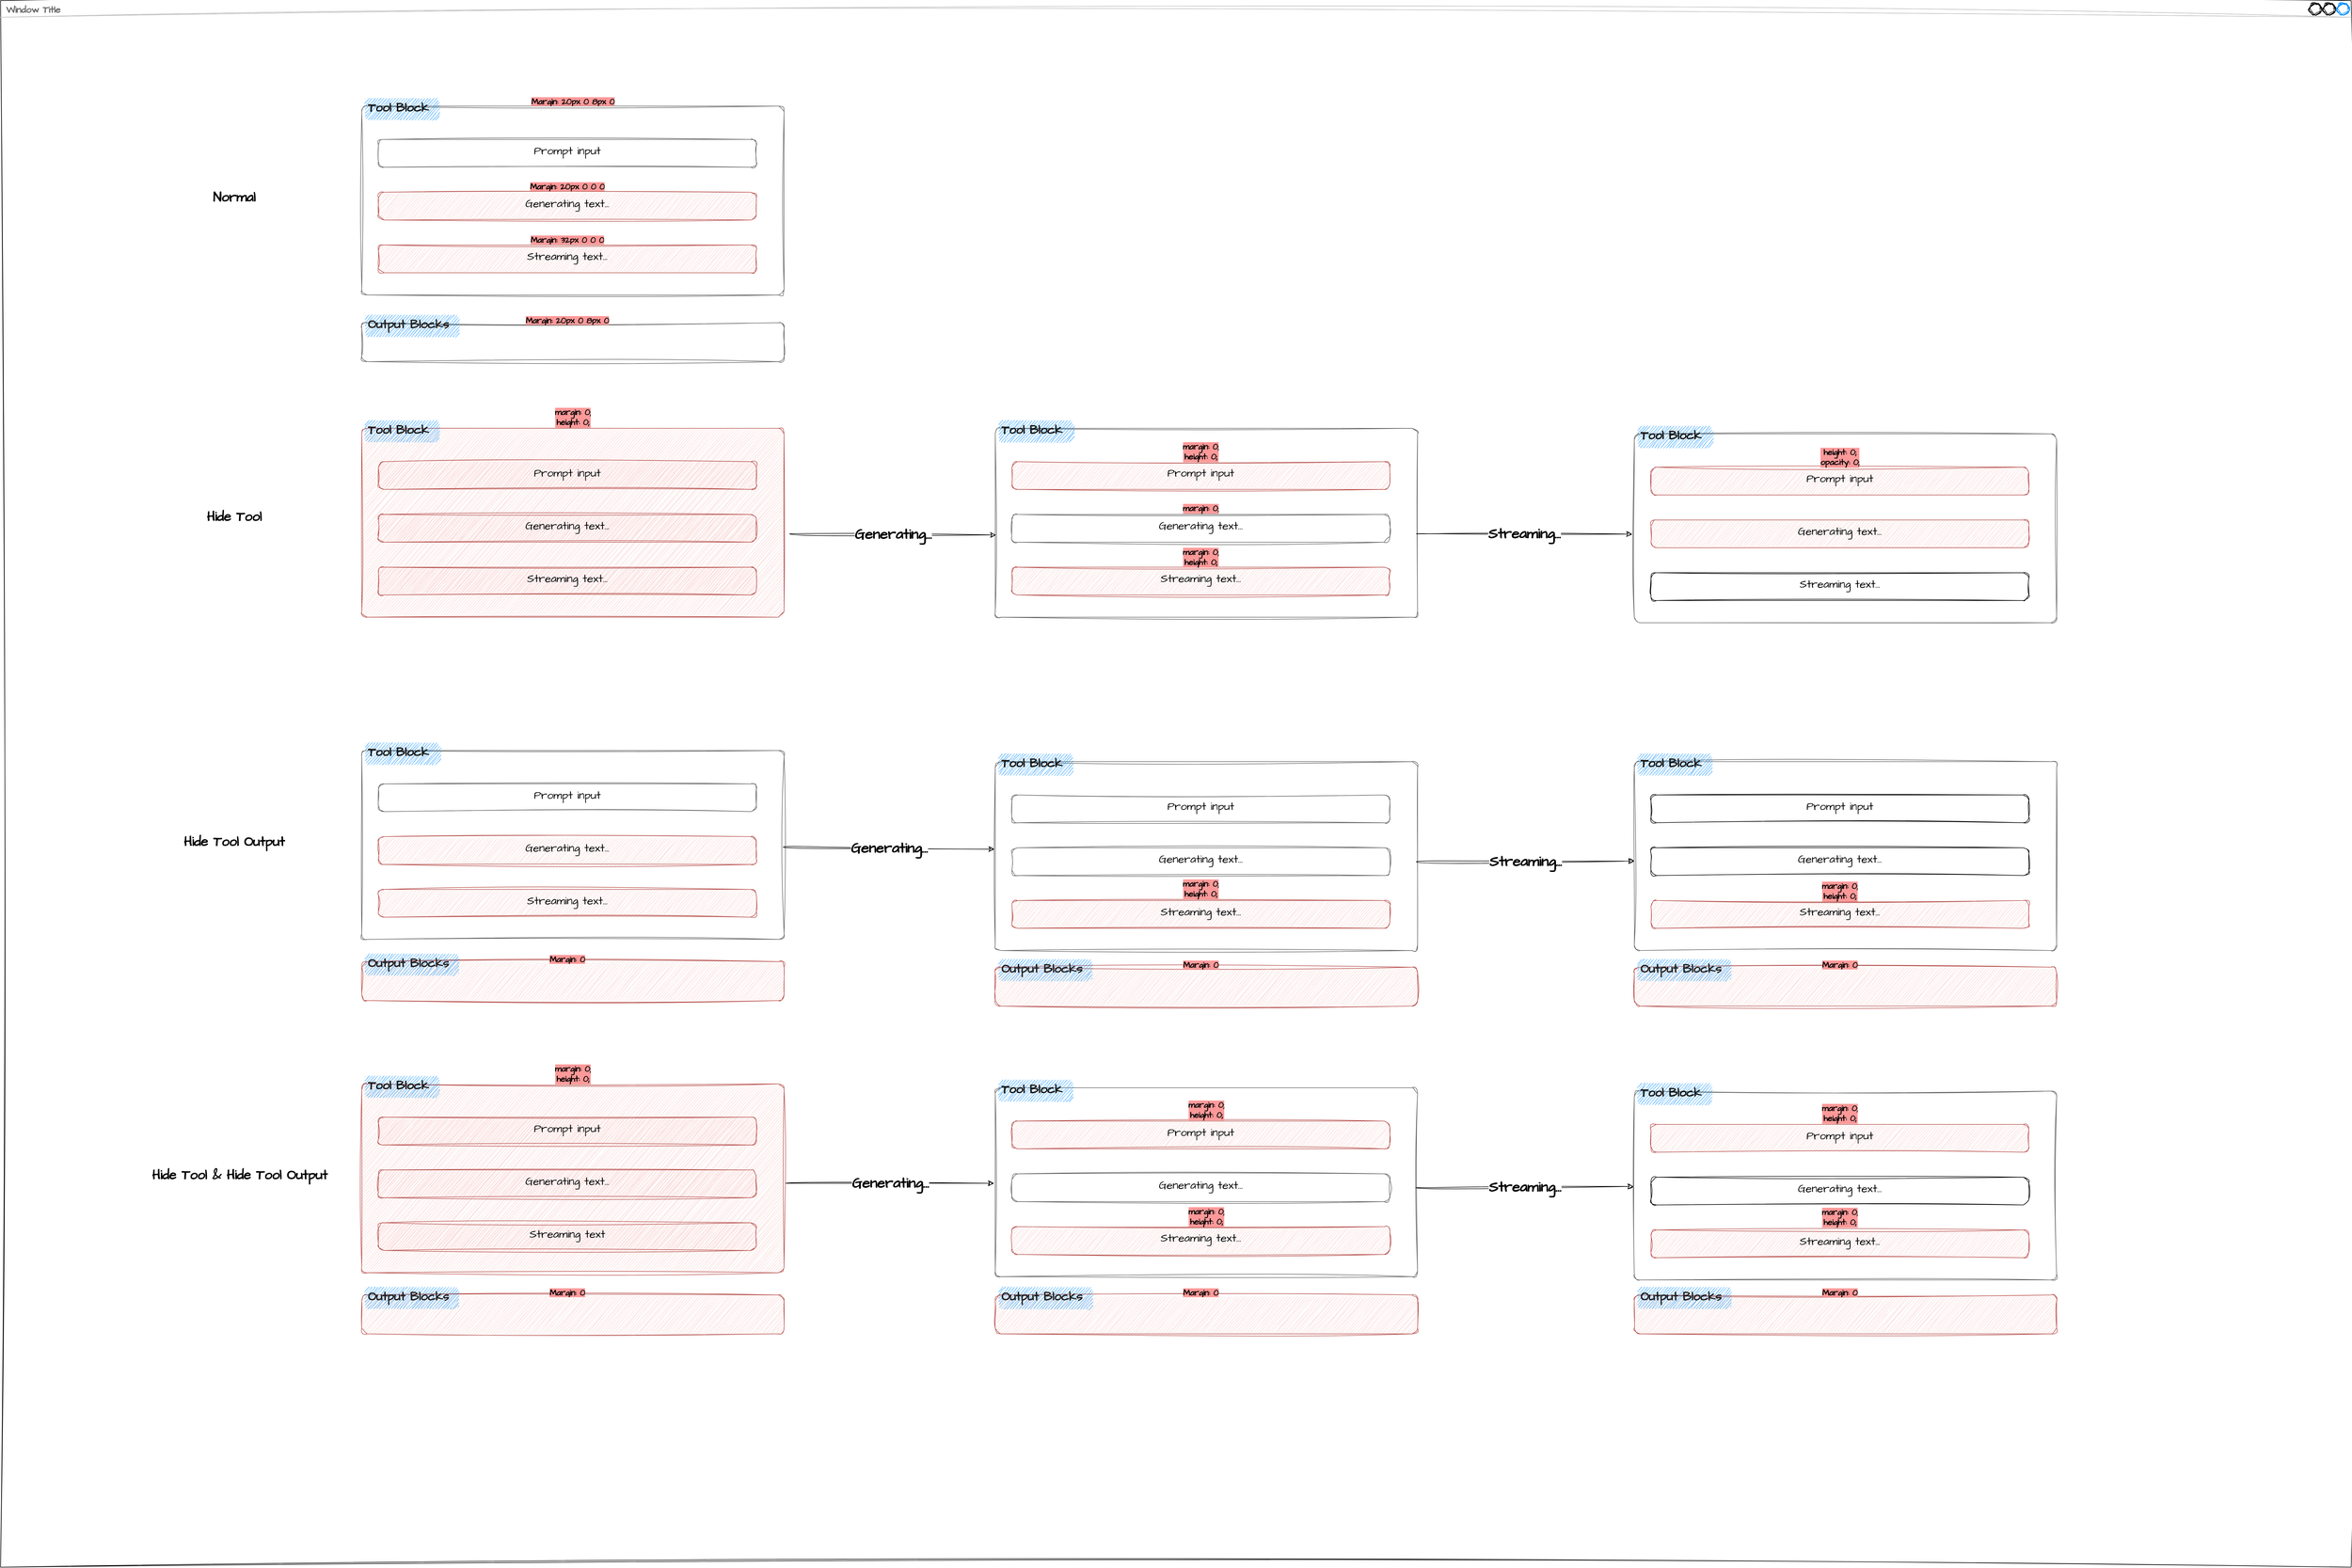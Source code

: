 <mxfile version="24.7.16">
  <diagram name="Page-1" id="2cc2dc42-3aac-f2a9-1cec-7a8b7cbee084">
    <mxGraphModel dx="5767" dy="6007" grid="1" gridSize="10" guides="1" tooltips="1" connect="1" arrows="1" fold="1" page="1" pageScale="1" pageWidth="1100" pageHeight="850" background="none" math="0" shadow="0">
      <root>
        <mxCell id="0" />
        <mxCell id="1" parent="0" />
        <mxCell id="bHBYjKBn6t6AVG68IqQf-1" value="Window Title" style="strokeWidth=1;shadow=0;dashed=0;align=center;html=1;shape=mxgraph.mockup.containers.window;align=left;verticalAlign=top;spacingLeft=8;strokeColor2=#008cff;strokeColor3=#c4c4c4;fontColor=#666666;mainText=;fontSize=17;labelBackgroundColor=none;whiteSpace=wrap;sketch=1;hachureGap=4;jiggle=2;curveFitting=1;fontFamily=Architects Daughter;fontSource=https%3A%2F%2Ffonts.googleapis.com%2Fcss%3Ffamily%3DArchitects%2BDaughter;fontStyle=1" parent="1" vertex="1">
          <mxGeometry x="70" y="60" width="4230" height="2820" as="geometry" />
        </mxCell>
        <mxCell id="bHBYjKBn6t6AVG68IqQf-2" value="" style="shape=mxgraph.mockup.containers.marginRect;rectMarginTop=10;strokeColor=#666666;strokeWidth=1;dashed=0;rounded=1;arcSize=5;recursiveResize=0;html=1;whiteSpace=wrap;sketch=1;hachureGap=4;jiggle=2;curveFitting=1;fontFamily=Architects Daughter;fontSource=https%3A%2F%2Ffonts.googleapis.com%2Fcss%3Ffamily%3DArchitects%2BDaughter;fontStyle=1" parent="1" vertex="1">
          <mxGeometry x="720" y="240" width="760" height="350" as="geometry" />
        </mxCell>
        <mxCell id="bHBYjKBn6t6AVG68IqQf-3" value="&lt;font size=&quot;1&quot; color=&quot;#141414&quot;&gt;&lt;b style=&quot;font-size: 22px;&quot;&gt;Tool Block&lt;/b&gt;&lt;/font&gt;" style="shape=rect;strokeColor=none;fillColor=#008cff;strokeWidth=1;dashed=0;rounded=1;arcSize=20;fontColor=#ffffff;fontSize=17;spacing=2;spacingTop=-2;align=left;autosize=1;spacingLeft=4;resizeWidth=0;resizeHeight=0;perimeter=none;html=1;whiteSpace=wrap;sketch=1;hachureGap=4;jiggle=2;curveFitting=1;fontFamily=Architects Daughter;fontSource=https%3A%2F%2Ffonts.googleapis.com%2Fcss%3Ffamily%3DArchitects%2BDaughter;" parent="bHBYjKBn6t6AVG68IqQf-2" vertex="1">
          <mxGeometry x="5" y="-5" width="135" height="40" as="geometry" />
        </mxCell>
        <mxCell id="bHBYjKBn6t6AVG68IqQf-4" value="&lt;font style=&quot;font-size: 20px;&quot;&gt;Generating text...&lt;/font&gt;" style="shape=mxgraph.mockup.containers.marginRect;rectMarginTop=10;strokeColor=#b85450;strokeWidth=1;dashed=0;rounded=1;arcSize=5;recursiveResize=0;html=1;whiteSpace=wrap;sketch=1;hachureGap=4;jiggle=2;curveFitting=1;fontFamily=Architects Daughter;fontSource=https%3A%2F%2Ffonts.googleapis.com%2Fcss%3Ffamily%3DArchitects%2BDaughter;fillColor=#f8cecc;" parent="bHBYjKBn6t6AVG68IqQf-2" vertex="1">
          <mxGeometry x="30" y="155" width="680" height="60" as="geometry" />
        </mxCell>
        <mxCell id="bHBYjKBn6t6AVG68IqQf-10" value="&lt;span style=&quot;font-size: 20px;&quot;&gt;Streaming text...&lt;/span&gt;" style="shape=mxgraph.mockup.containers.marginRect;rectMarginTop=10;strokeColor=#b85450;strokeWidth=1;dashed=0;rounded=1;arcSize=5;recursiveResize=0;html=1;whiteSpace=wrap;sketch=1;hachureGap=4;jiggle=2;curveFitting=1;fontFamily=Architects Daughter;fontSource=https%3A%2F%2Ffonts.googleapis.com%2Fcss%3Ffamily%3DArchitects%2BDaughter;fillColor=#f8cecc;" parent="bHBYjKBn6t6AVG68IqQf-2" vertex="1">
          <mxGeometry x="30" y="250" width="680" height="60" as="geometry" />
        </mxCell>
        <mxCell id="bHBYjKBn6t6AVG68IqQf-11" value="&lt;span style=&quot;font-size: 20px;&quot;&gt;Prompt input&lt;/span&gt;" style="shape=mxgraph.mockup.containers.marginRect;rectMarginTop=10;strokeColor=#666666;strokeWidth=1;dashed=0;rounded=1;arcSize=5;recursiveResize=0;html=1;whiteSpace=wrap;sketch=1;hachureGap=4;jiggle=2;curveFitting=1;fontFamily=Architects Daughter;fontSource=https%3A%2F%2Ffonts.googleapis.com%2Fcss%3Ffamily%3DArchitects%2BDaughter;" parent="bHBYjKBn6t6AVG68IqQf-2" vertex="1">
          <mxGeometry x="30" y="60" width="680" height="60" as="geometry" />
        </mxCell>
        <UserObject label="Margin: 20px 0 0 0" placeholders="1" name="Variable" id="bHBYjKBn6t6AVG68IqQf-28">
          <mxCell style="text;html=1;strokeColor=none;fillColor=none;align=center;verticalAlign=middle;whiteSpace=wrap;overflow=hidden;fontFamily=Architects Daughter;fontSource=https%3A%2F%2Ffonts.googleapis.com%2Fcss%3Ffamily%3DArchitects%2BDaughter;fontStyle=1;fontSize=15;labelBackgroundColor=#FF9999;" parent="bHBYjKBn6t6AVG68IqQf-2" vertex="1">
            <mxGeometry x="260" y="144" width="220" height="20" as="geometry" />
          </mxCell>
        </UserObject>
        <UserObject label="Margin: 32px 0 0 0" placeholders="1" name="Variable" id="bHBYjKBn6t6AVG68IqQf-29">
          <mxCell style="text;html=1;strokeColor=none;fillColor=none;align=center;verticalAlign=middle;whiteSpace=wrap;overflow=hidden;fontFamily=Architects Daughter;fontSource=https%3A%2F%2Ffonts.googleapis.com%2Fcss%3Ffamily%3DArchitects%2BDaughter;fontStyle=1;fontSize=15;labelBackgroundColor=#FF9999;" parent="bHBYjKBn6t6AVG68IqQf-2" vertex="1">
            <mxGeometry x="260" y="240" width="220" height="20" as="geometry" />
          </mxCell>
        </UserObject>
        <mxCell id="bHBYjKBn6t6AVG68IqQf-12" value="" style="shape=mxgraph.mockup.containers.marginRect;rectMarginTop=10;strokeColor=#b85450;strokeWidth=1;dashed=0;rounded=1;arcSize=5;recursiveResize=0;html=1;whiteSpace=wrap;sketch=1;hachureGap=4;jiggle=2;curveFitting=1;fontFamily=Architects Daughter;fontSource=https%3A%2F%2Ffonts.googleapis.com%2Fcss%3Ffamily%3DArchitects%2BDaughter;fillColor=#f8cecc;" parent="1" vertex="1">
          <mxGeometry x="720" y="820" width="760" height="350" as="geometry" />
        </mxCell>
        <mxCell id="bHBYjKBn6t6AVG68IqQf-13" value="&lt;font size=&quot;1&quot; color=&quot;#141414&quot;&gt;&lt;b style=&quot;font-size: 22px;&quot;&gt;Tool Block&lt;/b&gt;&lt;/font&gt;" style="shape=rect;strokeColor=none;fillColor=#008cff;strokeWidth=1;dashed=0;rounded=1;arcSize=20;fontColor=#ffffff;fontSize=17;spacing=2;spacingTop=-2;align=left;autosize=1;spacingLeft=4;resizeWidth=0;resizeHeight=0;perimeter=none;html=1;whiteSpace=wrap;sketch=1;hachureGap=4;jiggle=2;curveFitting=1;fontFamily=Architects Daughter;fontSource=https%3A%2F%2Ffonts.googleapis.com%2Fcss%3Ffamily%3DArchitects%2BDaughter;" parent="bHBYjKBn6t6AVG68IqQf-12" vertex="1">
          <mxGeometry x="5" y="-5" width="135" height="40" as="geometry" />
        </mxCell>
        <mxCell id="bHBYjKBn6t6AVG68IqQf-14" value="&lt;font style=&quot;font-size: 20px;&quot;&gt;Generating text...&lt;/font&gt;" style="shape=mxgraph.mockup.containers.marginRect;rectMarginTop=10;strokeColor=#b85450;strokeWidth=1;dashed=0;rounded=1;arcSize=5;recursiveResize=0;html=1;whiteSpace=wrap;sketch=1;hachureGap=4;jiggle=2;curveFitting=1;fontFamily=Architects Daughter;fontSource=https%3A%2F%2Ffonts.googleapis.com%2Fcss%3Ffamily%3DArchitects%2BDaughter;fillColor=#f8cecc;" parent="bHBYjKBn6t6AVG68IqQf-12" vertex="1">
          <mxGeometry x="30" y="155" width="680" height="60" as="geometry" />
        </mxCell>
        <mxCell id="bHBYjKBn6t6AVG68IqQf-15" value="&lt;span style=&quot;font-size: 20px;&quot;&gt;Streaming text...&lt;/span&gt;" style="shape=mxgraph.mockup.containers.marginRect;rectMarginTop=10;strokeColor=#b85450;strokeWidth=1;dashed=0;rounded=1;arcSize=5;recursiveResize=0;html=1;whiteSpace=wrap;sketch=1;hachureGap=4;jiggle=2;curveFitting=1;fontFamily=Architects Daughter;fontSource=https%3A%2F%2Ffonts.googleapis.com%2Fcss%3Ffamily%3DArchitects%2BDaughter;fillColor=#f8cecc;" parent="bHBYjKBn6t6AVG68IqQf-12" vertex="1">
          <mxGeometry x="30" y="250" width="680" height="60" as="geometry" />
        </mxCell>
        <mxCell id="bHBYjKBn6t6AVG68IqQf-16" value="&lt;span style=&quot;font-size: 20px;&quot;&gt;Prompt input&lt;/span&gt;" style="shape=mxgraph.mockup.containers.marginRect;rectMarginTop=10;strokeColor=#b85450;strokeWidth=1;dashed=0;rounded=1;arcSize=5;recursiveResize=0;html=1;whiteSpace=wrap;sketch=1;hachureGap=4;jiggle=2;curveFitting=1;fontFamily=Architects Daughter;fontSource=https%3A%2F%2Ffonts.googleapis.com%2Fcss%3Ffamily%3DArchitects%2BDaughter;fillColor=#f8cecc;" parent="bHBYjKBn6t6AVG68IqQf-12" vertex="1">
          <mxGeometry x="30" y="60" width="680" height="60" as="geometry" />
        </mxCell>
        <mxCell id="bHBYjKBn6t6AVG68IqQf-17" value="" style="shape=mxgraph.mockup.containers.marginRect;rectMarginTop=10;strokeColor=#666666;strokeWidth=1;dashed=0;rounded=1;arcSize=5;recursiveResize=0;html=1;whiteSpace=wrap;sketch=1;hachureGap=4;jiggle=2;curveFitting=1;fontFamily=Architects Daughter;fontSource=https%3A%2F%2Ffonts.googleapis.com%2Fcss%3Ffamily%3DArchitects%2BDaughter;" parent="1" vertex="1">
          <mxGeometry x="720" y="1400" width="760" height="350" as="geometry" />
        </mxCell>
        <mxCell id="bHBYjKBn6t6AVG68IqQf-18" value="&lt;font size=&quot;1&quot; color=&quot;#141414&quot;&gt;&lt;b style=&quot;font-size: 22px;&quot;&gt;Tool Block&lt;/b&gt;&lt;/font&gt;" style="shape=rect;strokeColor=none;fillColor=#008cff;strokeWidth=1;dashed=0;rounded=1;arcSize=20;fontColor=#ffffff;fontSize=17;spacing=2;spacingTop=-2;align=left;autosize=1;spacingLeft=4;resizeWidth=0;resizeHeight=0;perimeter=none;html=1;whiteSpace=wrap;sketch=1;hachureGap=4;jiggle=2;curveFitting=1;fontFamily=Architects Daughter;fontSource=https%3A%2F%2Ffonts.googleapis.com%2Fcss%3Ffamily%3DArchitects%2BDaughter;" parent="bHBYjKBn6t6AVG68IqQf-17" vertex="1">
          <mxGeometry x="5" y="-5" width="135" height="40" as="geometry" />
        </mxCell>
        <mxCell id="bHBYjKBn6t6AVG68IqQf-19" value="&lt;font style=&quot;font-size: 20px;&quot;&gt;Generating text...&lt;/font&gt;" style="shape=mxgraph.mockup.containers.marginRect;rectMarginTop=10;strokeColor=#b85450;strokeWidth=1;dashed=0;rounded=1;arcSize=5;recursiveResize=0;html=1;whiteSpace=wrap;sketch=1;hachureGap=4;jiggle=2;curveFitting=1;fontFamily=Architects Daughter;fontSource=https%3A%2F%2Ffonts.googleapis.com%2Fcss%3Ffamily%3DArchitects%2BDaughter;fillColor=#f8cecc;" parent="bHBYjKBn6t6AVG68IqQf-17" vertex="1">
          <mxGeometry x="30" y="155" width="680" height="60" as="geometry" />
        </mxCell>
        <mxCell id="bHBYjKBn6t6AVG68IqQf-20" value="&lt;span style=&quot;font-size: 20px;&quot;&gt;Streaming text...&lt;/span&gt;" style="shape=mxgraph.mockup.containers.marginRect;rectMarginTop=10;strokeColor=#b85450;strokeWidth=1;dashed=0;rounded=1;arcSize=5;recursiveResize=0;html=1;whiteSpace=wrap;sketch=1;hachureGap=4;jiggle=2;curveFitting=1;fontFamily=Architects Daughter;fontSource=https%3A%2F%2Ffonts.googleapis.com%2Fcss%3Ffamily%3DArchitects%2BDaughter;fillColor=#f8cecc;" parent="bHBYjKBn6t6AVG68IqQf-17" vertex="1">
          <mxGeometry x="30" y="250" width="680" height="60" as="geometry" />
        </mxCell>
        <mxCell id="bHBYjKBn6t6AVG68IqQf-21" value="&lt;span style=&quot;font-size: 20px;&quot;&gt;Prompt input&lt;/span&gt;" style="shape=mxgraph.mockup.containers.marginRect;rectMarginTop=10;strokeColor=#666666;strokeWidth=1;dashed=0;rounded=1;arcSize=5;recursiveResize=0;html=1;whiteSpace=wrap;sketch=1;hachureGap=4;jiggle=2;curveFitting=1;fontFamily=Architects Daughter;fontSource=https%3A%2F%2Ffonts.googleapis.com%2Fcss%3Ffamily%3DArchitects%2BDaughter;" parent="bHBYjKBn6t6AVG68IqQf-17" vertex="1">
          <mxGeometry x="30" y="60" width="680" height="60" as="geometry" />
        </mxCell>
        <mxCell id="bHBYjKBn6t6AVG68IqQf-22" value="" style="shape=mxgraph.mockup.containers.marginRect;rectMarginTop=10;strokeColor=#b85450;strokeWidth=1;dashed=0;rounded=1;arcSize=5;recursiveResize=0;html=1;whiteSpace=wrap;sketch=1;hachureGap=4;jiggle=2;curveFitting=1;fontFamily=Architects Daughter;fontSource=https%3A%2F%2Ffonts.googleapis.com%2Fcss%3Ffamily%3DArchitects%2BDaughter;fillColor=#f8cecc;" parent="1" vertex="1">
          <mxGeometry x="720" y="2000" width="760" height="350" as="geometry" />
        </mxCell>
        <mxCell id="bHBYjKBn6t6AVG68IqQf-23" value="&lt;font size=&quot;1&quot; color=&quot;#141414&quot;&gt;&lt;b style=&quot;font-size: 22px;&quot;&gt;Tool Block&lt;/b&gt;&lt;/font&gt;" style="shape=rect;strokeColor=none;fillColor=#008cff;strokeWidth=1;dashed=0;rounded=1;arcSize=20;fontColor=#ffffff;fontSize=17;spacing=2;spacingTop=-2;align=left;autosize=1;spacingLeft=4;resizeWidth=0;resizeHeight=0;perimeter=none;html=1;whiteSpace=wrap;sketch=1;hachureGap=4;jiggle=2;curveFitting=1;fontFamily=Architects Daughter;fontSource=https%3A%2F%2Ffonts.googleapis.com%2Fcss%3Ffamily%3DArchitects%2BDaughter;" parent="bHBYjKBn6t6AVG68IqQf-22" vertex="1">
          <mxGeometry x="5" y="-5" width="135" height="40" as="geometry" />
        </mxCell>
        <mxCell id="bHBYjKBn6t6AVG68IqQf-24" value="&lt;font style=&quot;font-size: 20px;&quot;&gt;Generating text...&lt;/font&gt;" style="shape=mxgraph.mockup.containers.marginRect;rectMarginTop=10;strokeColor=#b85450;strokeWidth=1;dashed=0;rounded=1;arcSize=5;recursiveResize=0;html=1;whiteSpace=wrap;sketch=1;hachureGap=4;jiggle=2;curveFitting=1;fontFamily=Architects Daughter;fontSource=https%3A%2F%2Ffonts.googleapis.com%2Fcss%3Ffamily%3DArchitects%2BDaughter;fillColor=#f8cecc;" parent="bHBYjKBn6t6AVG68IqQf-22" vertex="1">
          <mxGeometry x="30" y="155" width="680" height="60" as="geometry" />
        </mxCell>
        <mxCell id="bHBYjKBn6t6AVG68IqQf-25" value="&lt;span style=&quot;font-size: 20px;&quot;&gt;Streaming text&lt;/span&gt;" style="shape=mxgraph.mockup.containers.marginRect;rectMarginTop=10;strokeColor=#b85450;strokeWidth=1;dashed=0;rounded=1;arcSize=5;recursiveResize=0;html=1;whiteSpace=wrap;sketch=1;hachureGap=4;jiggle=2;curveFitting=1;fontFamily=Architects Daughter;fontSource=https%3A%2F%2Ffonts.googleapis.com%2Fcss%3Ffamily%3DArchitects%2BDaughter;fillColor=#f8cecc;" parent="bHBYjKBn6t6AVG68IqQf-22" vertex="1">
          <mxGeometry x="30" y="250" width="680" height="60" as="geometry" />
        </mxCell>
        <mxCell id="bHBYjKBn6t6AVG68IqQf-26" value="&lt;span style=&quot;font-size: 20px;&quot;&gt;Prompt input&lt;/span&gt;" style="shape=mxgraph.mockup.containers.marginRect;rectMarginTop=10;strokeColor=#b85450;strokeWidth=1;dashed=0;rounded=1;arcSize=5;recursiveResize=0;html=1;whiteSpace=wrap;sketch=1;hachureGap=4;jiggle=2;curveFitting=1;fontFamily=Architects Daughter;fontSource=https%3A%2F%2Ffonts.googleapis.com%2Fcss%3Ffamily%3DArchitects%2BDaughter;fillColor=#f8cecc;" parent="bHBYjKBn6t6AVG68IqQf-22" vertex="1">
          <mxGeometry x="30" y="60" width="680" height="60" as="geometry" />
        </mxCell>
        <UserObject label="Margin: 20px 0 8px 0" placeholders="1" name="Variable" id="bHBYjKBn6t6AVG68IqQf-27">
          <mxCell style="text;html=1;strokeColor=none;fillColor=none;align=center;verticalAlign=middle;whiteSpace=wrap;overflow=hidden;fontFamily=Architects Daughter;fontSource=https%3A%2F%2Ffonts.googleapis.com%2Fcss%3Ffamily%3DArchitects%2BDaughter;fontStyle=1;fontSize=15;labelBackgroundColor=#FF9999;" parent="1" vertex="1">
            <mxGeometry x="990" y="231" width="220" height="20" as="geometry" />
          </mxCell>
        </UserObject>
        <mxCell id="bHBYjKBn6t6AVG68IqQf-30" value="Hide Tool" style="text;strokeColor=none;fillColor=none;html=1;fontSize=24;fontStyle=1;verticalAlign=middle;align=center;fontFamily=Architects Daughter;fontSource=https%3A%2F%2Ffonts.googleapis.com%2Fcss%3Ffamily%3DArchitects%2BDaughter;" parent="1" vertex="1">
          <mxGeometry x="440" y="970" width="100" height="40" as="geometry" />
        </mxCell>
        <mxCell id="bHBYjKBn6t6AVG68IqQf-31" value="Hide Tool Output" style="text;strokeColor=none;fillColor=none;html=1;fontSize=24;fontStyle=1;verticalAlign=middle;align=center;fontFamily=Architects Daughter;fontSource=https%3A%2F%2Ffonts.googleapis.com%2Fcss%3Ffamily%3DArchitects%2BDaughter;" parent="1" vertex="1">
          <mxGeometry x="440" y="1555" width="100" height="40" as="geometry" />
        </mxCell>
        <mxCell id="bHBYjKBn6t6AVG68IqQf-32" value="Hide Tool &amp;amp; Hide Tool Output" style="text;strokeColor=none;fillColor=none;html=1;fontSize=24;fontStyle=1;verticalAlign=middle;align=center;fontFamily=Architects Daughter;fontSource=https%3A%2F%2Ffonts.googleapis.com%2Fcss%3Ffamily%3DArchitects%2BDaughter;" parent="1" vertex="1">
          <mxGeometry x="450" y="2155" width="100" height="40" as="geometry" />
        </mxCell>
        <mxCell id="bHBYjKBn6t6AVG68IqQf-33" value="Normal" style="text;strokeColor=none;fillColor=none;html=1;fontSize=24;fontStyle=1;verticalAlign=middle;align=center;fontFamily=Architects Daughter;fontSource=https%3A%2F%2Ffonts.googleapis.com%2Fcss%3Ffamily%3DArchitects%2BDaughter;" parent="1" vertex="1">
          <mxGeometry x="440" y="395" width="100" height="40" as="geometry" />
        </mxCell>
        <UserObject label="margin: 0;&lt;br&gt;height: 0;" placeholders="1" name="Variable" id="bHBYjKBn6t6AVG68IqQf-35">
          <mxCell style="text;html=1;strokeColor=none;fillColor=none;align=center;verticalAlign=middle;whiteSpace=wrap;overflow=hidden;fontFamily=Architects Daughter;fontSource=https%3A%2F%2Ffonts.googleapis.com%2Fcss%3Ffamily%3DArchitects%2BDaughter;fontStyle=1;fontSize=15;labelBackgroundColor=#FF9999;" parent="1" vertex="1">
            <mxGeometry x="1050" y="790" width="100" height="40" as="geometry" />
          </mxCell>
        </UserObject>
        <mxCell id="bHBYjKBn6t6AVG68IqQf-36" value="" style="shape=mxgraph.mockup.containers.marginRect;rectMarginTop=10;strokeColor=#666666;strokeWidth=1;dashed=0;rounded=1;arcSize=5;recursiveResize=0;html=1;whiteSpace=wrap;sketch=1;hachureGap=4;jiggle=2;curveFitting=1;fontFamily=Architects Daughter;fontSource=https%3A%2F%2Ffonts.googleapis.com%2Fcss%3Ffamily%3DArchitects%2BDaughter;" parent="1" vertex="1">
          <mxGeometry x="1860" y="820" width="760" height="350" as="geometry" />
        </mxCell>
        <mxCell id="bHBYjKBn6t6AVG68IqQf-37" value="&lt;font size=&quot;1&quot; color=&quot;#141414&quot;&gt;&lt;b style=&quot;font-size: 22px;&quot;&gt;Tool Block&lt;/b&gt;&lt;/font&gt;" style="shape=rect;strokeColor=none;fillColor=#008cff;strokeWidth=1;dashed=0;rounded=1;arcSize=20;fontColor=#ffffff;fontSize=17;spacing=2;spacingTop=-2;align=left;autosize=1;spacingLeft=4;resizeWidth=0;resizeHeight=0;perimeter=none;html=1;whiteSpace=wrap;sketch=1;hachureGap=4;jiggle=2;curveFitting=1;fontFamily=Architects Daughter;fontSource=https%3A%2F%2Ffonts.googleapis.com%2Fcss%3Ffamily%3DArchitects%2BDaughter;" parent="bHBYjKBn6t6AVG68IqQf-36" vertex="1">
          <mxGeometry x="5" y="-5" width="135" height="40" as="geometry" />
        </mxCell>
        <mxCell id="bHBYjKBn6t6AVG68IqQf-38" value="&lt;font style=&quot;font-size: 20px;&quot;&gt;Generating text...&lt;/font&gt;" style="shape=mxgraph.mockup.containers.marginRect;rectMarginTop=10;strokeColor=#666666;strokeWidth=1;dashed=0;rounded=1;arcSize=5;recursiveResize=0;html=1;whiteSpace=wrap;sketch=1;hachureGap=4;jiggle=2;curveFitting=1;fontFamily=Architects Daughter;fontSource=https%3A%2F%2Ffonts.googleapis.com%2Fcss%3Ffamily%3DArchitects%2BDaughter;" parent="bHBYjKBn6t6AVG68IqQf-36" vertex="1">
          <mxGeometry x="30" y="155" width="680" height="60" as="geometry" />
        </mxCell>
        <mxCell id="bHBYjKBn6t6AVG68IqQf-39" value="&lt;span style=&quot;font-size: 20px;&quot;&gt;Streaming text...&lt;/span&gt;" style="shape=mxgraph.mockup.containers.marginRect;rectMarginTop=10;strokeColor=#b85450;strokeWidth=1;dashed=0;rounded=1;arcSize=5;recursiveResize=0;html=1;whiteSpace=wrap;sketch=1;hachureGap=4;jiggle=2;curveFitting=1;fontFamily=Architects Daughter;fontSource=https%3A%2F%2Ffonts.googleapis.com%2Fcss%3Ffamily%3DArchitects%2BDaughter;fillColor=#f8cecc;" parent="bHBYjKBn6t6AVG68IqQf-36" vertex="1">
          <mxGeometry x="30" y="250" width="680" height="60" as="geometry" />
        </mxCell>
        <mxCell id="bHBYjKBn6t6AVG68IqQf-40" value="&lt;span style=&quot;font-size: 20px;&quot;&gt;Prompt input&lt;/span&gt;" style="shape=mxgraph.mockup.containers.marginRect;rectMarginTop=10;strokeColor=#b85450;strokeWidth=1;dashed=0;rounded=1;arcSize=5;recursiveResize=0;html=1;whiteSpace=wrap;sketch=1;hachureGap=4;jiggle=2;curveFitting=1;fontFamily=Architects Daughter;fontSource=https%3A%2F%2Ffonts.googleapis.com%2Fcss%3Ffamily%3DArchitects%2BDaughter;fillColor=#f8cecc;" parent="bHBYjKBn6t6AVG68IqQf-36" vertex="1">
          <mxGeometry x="30" y="60" width="680" height="60" as="geometry" />
        </mxCell>
        <UserObject label="margin: 0;&lt;br&gt;height: 0;" placeholders="1" name="Variable" id="bHBYjKBn6t6AVG68IqQf-43">
          <mxCell style="text;html=1;strokeColor=none;fillColor=none;align=center;verticalAlign=middle;whiteSpace=wrap;overflow=hidden;fontFamily=Architects Daughter;fontSource=https%3A%2F%2Ffonts.googleapis.com%2Fcss%3Ffamily%3DArchitects%2BDaughter;fontStyle=1;fontSize=15;labelBackgroundColor=#FF9999;" parent="bHBYjKBn6t6AVG68IqQf-36" vertex="1">
            <mxGeometry x="320" y="30" width="100" height="44" as="geometry" />
          </mxCell>
        </UserObject>
        <UserObject label="margin: 0;&lt;br&gt;height: 0;" placeholders="1" name="Variable" id="bHBYjKBn6t6AVG68IqQf-94">
          <mxCell style="text;html=1;strokeColor=none;fillColor=none;align=center;verticalAlign=middle;whiteSpace=wrap;overflow=hidden;fontFamily=Architects Daughter;fontSource=https%3A%2F%2Ffonts.googleapis.com%2Fcss%3Ffamily%3DArchitects%2BDaughter;fontStyle=1;fontSize=15;labelBackgroundColor=#FF9999;" parent="bHBYjKBn6t6AVG68IqQf-36" vertex="1">
            <mxGeometry x="320" y="220" width="100" height="44" as="geometry" />
          </mxCell>
        </UserObject>
        <UserObject label="margin: 0;" placeholders="1" name="Variable" id="FF6e9Q_r3WUp5Flmuwcu-1">
          <mxCell style="text;html=1;strokeColor=none;fillColor=none;align=center;verticalAlign=middle;whiteSpace=wrap;overflow=hidden;fontFamily=Architects Daughter;fontSource=https%3A%2F%2Ffonts.googleapis.com%2Fcss%3Ffamily%3DArchitects%2BDaughter;fontStyle=1;fontSize=15;labelBackgroundColor=#FF9999;" parent="bHBYjKBn6t6AVG68IqQf-36" vertex="1">
            <mxGeometry x="320" y="142" width="100" height="24" as="geometry" />
          </mxCell>
        </UserObject>
        <mxCell id="bHBYjKBn6t6AVG68IqQf-41" value="" style="endArrow=classic;html=1;rounded=0;sketch=1;hachureGap=4;jiggle=2;curveFitting=1;fontFamily=Architects Daughter;fontSource=https%3A%2F%2Ffonts.googleapis.com%2Fcss%3Ffamily%3DArchitects%2BDaughter;fontSize=12;startSize=8;endSize=8;curved=1;exitX=1.013;exitY=0.571;exitDx=0;exitDy=0;exitPerimeter=0;entryX=0.002;entryY=0.577;entryDx=0;entryDy=0;entryPerimeter=0;" parent="1" source="bHBYjKBn6t6AVG68IqQf-12" target="bHBYjKBn6t6AVG68IqQf-36" edge="1">
          <mxGeometry relative="1" as="geometry">
            <mxPoint x="1600" y="1020" as="sourcePoint" />
            <mxPoint x="1700" y="1020" as="targetPoint" />
          </mxGeometry>
        </mxCell>
        <mxCell id="bHBYjKBn6t6AVG68IqQf-42" value="Generating..." style="edgeLabel;resizable=0;html=1;fontSize=26;;align=center;verticalAlign=middle;sketch=1;hachureGap=4;jiggle=2;curveFitting=1;fontFamily=Architects Daughter;fontSource=https%3A%2F%2Ffonts.googleapis.com%2Fcss%3Ffamily%3DArchitects%2BDaughter;fontStyle=1" parent="bHBYjKBn6t6AVG68IqQf-41" connectable="0" vertex="1">
          <mxGeometry relative="1" as="geometry" />
        </mxCell>
        <mxCell id="bHBYjKBn6t6AVG68IqQf-46" value="" style="endArrow=classic;html=1;rounded=0;sketch=1;hachureGap=4;jiggle=2;curveFitting=1;fontFamily=Architects Daughter;fontSource=https%3A%2F%2Ffonts.googleapis.com%2Fcss%3Ffamily%3DArchitects%2BDaughter;fontSize=12;startSize=8;endSize=8;curved=1;exitX=0.998;exitY=0.525;exitDx=0;exitDy=0;exitPerimeter=0;entryX=-0.002;entryY=0.479;entryDx=0;entryDy=0;entryPerimeter=0;" parent="1" source="bHBYjKBn6t6AVG68IqQf-17" target="bHBYjKBn6t6AVG68IqQf-48" edge="1">
          <mxGeometry relative="1" as="geometry">
            <mxPoint x="1488" y="1580" as="sourcePoint" />
            <mxPoint x="1860" y="1582" as="targetPoint" />
          </mxGeometry>
        </mxCell>
        <mxCell id="bHBYjKBn6t6AVG68IqQf-47" value="Generating..." style="edgeLabel;resizable=0;html=1;fontSize=26;;align=center;verticalAlign=middle;sketch=1;hachureGap=4;jiggle=2;curveFitting=1;fontFamily=Architects Daughter;fontSource=https%3A%2F%2Ffonts.googleapis.com%2Fcss%3Ffamily%3DArchitects%2BDaughter;fontStyle=1" parent="bHBYjKBn6t6AVG68IqQf-46" connectable="0" vertex="1">
          <mxGeometry relative="1" as="geometry" />
        </mxCell>
        <mxCell id="bHBYjKBn6t6AVG68IqQf-48" value="" style="shape=mxgraph.mockup.containers.marginRect;rectMarginTop=10;strokeColor=#666666;strokeWidth=1;dashed=0;rounded=1;arcSize=5;recursiveResize=0;html=1;whiteSpace=wrap;sketch=1;hachureGap=4;jiggle=2;curveFitting=1;fontFamily=Architects Daughter;fontSource=https%3A%2F%2Ffonts.googleapis.com%2Fcss%3Ffamily%3DArchitects%2BDaughter;" parent="1" vertex="1">
          <mxGeometry x="1860" y="1420" width="760" height="350" as="geometry" />
        </mxCell>
        <mxCell id="bHBYjKBn6t6AVG68IqQf-49" value="&lt;font size=&quot;1&quot; color=&quot;#141414&quot;&gt;&lt;b style=&quot;font-size: 22px;&quot;&gt;Tool Block&lt;/b&gt;&lt;/font&gt;" style="shape=rect;strokeColor=none;fillColor=#008cff;strokeWidth=1;dashed=0;rounded=1;arcSize=20;fontColor=#ffffff;fontSize=17;spacing=2;spacingTop=-2;align=left;autosize=1;spacingLeft=4;resizeWidth=0;resizeHeight=0;perimeter=none;html=1;whiteSpace=wrap;sketch=1;hachureGap=4;jiggle=2;curveFitting=1;fontFamily=Architects Daughter;fontSource=https%3A%2F%2Ffonts.googleapis.com%2Fcss%3Ffamily%3DArchitects%2BDaughter;" parent="bHBYjKBn6t6AVG68IqQf-48" vertex="1">
          <mxGeometry x="5" y="-5" width="135" height="40" as="geometry" />
        </mxCell>
        <mxCell id="bHBYjKBn6t6AVG68IqQf-50" value="&lt;font style=&quot;font-size: 20px;&quot;&gt;Generating text...&lt;/font&gt;" style="shape=mxgraph.mockup.containers.marginRect;rectMarginTop=10;strokeColor=#666666;strokeWidth=1;dashed=0;rounded=1;arcSize=5;recursiveResize=0;html=1;whiteSpace=wrap;sketch=1;hachureGap=4;jiggle=2;curveFitting=1;fontFamily=Architects Daughter;fontSource=https%3A%2F%2Ffonts.googleapis.com%2Fcss%3Ffamily%3DArchitects%2BDaughter;" parent="bHBYjKBn6t6AVG68IqQf-48" vertex="1">
          <mxGeometry x="30" y="155" width="680" height="60" as="geometry" />
        </mxCell>
        <mxCell id="bHBYjKBn6t6AVG68IqQf-51" value="&lt;span style=&quot;font-size: 20px;&quot;&gt;Streaming text...&lt;/span&gt;" style="shape=mxgraph.mockup.containers.marginRect;rectMarginTop=10;strokeColor=#b85450;strokeWidth=1;dashed=0;rounded=1;arcSize=5;recursiveResize=0;html=1;whiteSpace=wrap;sketch=1;hachureGap=4;jiggle=2;curveFitting=1;fontFamily=Architects Daughter;fontSource=https%3A%2F%2Ffonts.googleapis.com%2Fcss%3Ffamily%3DArchitects%2BDaughter;fillColor=#f8cecc;" parent="bHBYjKBn6t6AVG68IqQf-48" vertex="1">
          <mxGeometry x="30" y="250" width="680" height="60" as="geometry" />
        </mxCell>
        <mxCell id="bHBYjKBn6t6AVG68IqQf-52" value="&lt;span style=&quot;font-size: 20px;&quot;&gt;Prompt input&lt;/span&gt;" style="shape=mxgraph.mockup.containers.marginRect;rectMarginTop=10;strokeColor=#666666;strokeWidth=1;dashed=0;rounded=1;arcSize=5;recursiveResize=0;html=1;whiteSpace=wrap;sketch=1;hachureGap=4;jiggle=2;curveFitting=1;fontFamily=Architects Daughter;fontSource=https%3A%2F%2Ffonts.googleapis.com%2Fcss%3Ffamily%3DArchitects%2BDaughter;" parent="bHBYjKBn6t6AVG68IqQf-48" vertex="1">
          <mxGeometry x="30" y="60" width="680" height="60" as="geometry" />
        </mxCell>
        <UserObject label="margin: 0;&lt;br&gt;height: 0;" placeholders="1" name="Variable" id="bHBYjKBn6t6AVG68IqQf-95">
          <mxCell style="text;html=1;strokeColor=none;fillColor=none;align=center;verticalAlign=middle;whiteSpace=wrap;overflow=hidden;fontFamily=Architects Daughter;fontSource=https%3A%2F%2Ffonts.googleapis.com%2Fcss%3Ffamily%3DArchitects%2BDaughter;fontStyle=1;fontSize=15;labelBackgroundColor=#FF9999;" parent="bHBYjKBn6t6AVG68IqQf-48" vertex="1">
            <mxGeometry x="320" y="217" width="100" height="44" as="geometry" />
          </mxCell>
        </UserObject>
        <mxCell id="bHBYjKBn6t6AVG68IqQf-54" value="" style="endArrow=classic;html=1;rounded=0;sketch=1;hachureGap=4;jiggle=2;curveFitting=1;fontFamily=Architects Daughter;fontSource=https%3A%2F%2Ffonts.googleapis.com%2Fcss%3Ffamily%3DArchitects%2BDaughter;fontSize=12;startSize=8;endSize=8;curved=1;entryX=-0.003;entryY=0.52;entryDx=0;entryDy=0;entryPerimeter=0;exitX=1.004;exitY=0.54;exitDx=0;exitDy=0;exitPerimeter=0;" parent="1" source="bHBYjKBn6t6AVG68IqQf-22" target="bHBYjKBn6t6AVG68IqQf-56" edge="1">
          <mxGeometry relative="1" as="geometry">
            <mxPoint x="1490" y="2192" as="sourcePoint" />
            <mxPoint x="1880" y="2195" as="targetPoint" />
          </mxGeometry>
        </mxCell>
        <mxCell id="bHBYjKBn6t6AVG68IqQf-55" value="Generating..." style="edgeLabel;resizable=0;html=1;fontSize=26;;align=center;verticalAlign=middle;sketch=1;hachureGap=4;jiggle=2;curveFitting=1;fontFamily=Architects Daughter;fontSource=https%3A%2F%2Ffonts.googleapis.com%2Fcss%3Ffamily%3DArchitects%2BDaughter;fontStyle=1" parent="bHBYjKBn6t6AVG68IqQf-54" connectable="0" vertex="1">
          <mxGeometry relative="1" as="geometry" />
        </mxCell>
        <mxCell id="bHBYjKBn6t6AVG68IqQf-56" value="" style="shape=mxgraph.mockup.containers.marginRect;rectMarginTop=10;strokeColor=#666666;strokeWidth=1;dashed=0;rounded=1;arcSize=5;recursiveResize=0;html=1;whiteSpace=wrap;sketch=1;hachureGap=4;jiggle=2;curveFitting=1;fontFamily=Architects Daughter;fontSource=https%3A%2F%2Ffonts.googleapis.com%2Fcss%3Ffamily%3DArchitects%2BDaughter;" parent="1" vertex="1">
          <mxGeometry x="1860" y="2007" width="760" height="350" as="geometry" />
        </mxCell>
        <mxCell id="bHBYjKBn6t6AVG68IqQf-57" value="&lt;font size=&quot;1&quot; color=&quot;#141414&quot;&gt;&lt;b style=&quot;font-size: 22px;&quot;&gt;Tool Block&lt;/b&gt;&lt;/font&gt;" style="shape=rect;strokeColor=none;fillColor=#008cff;strokeWidth=1;dashed=0;rounded=1;arcSize=20;fontColor=#ffffff;fontSize=17;spacing=2;spacingTop=-2;align=left;autosize=1;spacingLeft=4;resizeWidth=0;resizeHeight=0;perimeter=none;html=1;whiteSpace=wrap;sketch=1;hachureGap=4;jiggle=2;curveFitting=1;fontFamily=Architects Daughter;fontSource=https%3A%2F%2Ffonts.googleapis.com%2Fcss%3Ffamily%3DArchitects%2BDaughter;" parent="bHBYjKBn6t6AVG68IqQf-56" vertex="1">
          <mxGeometry x="5" y="-5" width="135" height="40" as="geometry" />
        </mxCell>
        <mxCell id="bHBYjKBn6t6AVG68IqQf-58" value="&lt;font style=&quot;font-size: 20px;&quot;&gt;Generating text...&lt;/font&gt;" style="shape=mxgraph.mockup.containers.marginRect;rectMarginTop=10;strokeColor=#666666;strokeWidth=1;dashed=0;rounded=1;arcSize=5;recursiveResize=0;html=1;whiteSpace=wrap;sketch=1;hachureGap=4;jiggle=2;curveFitting=1;fontFamily=Architects Daughter;fontSource=https%3A%2F%2Ffonts.googleapis.com%2Fcss%3Ffamily%3DArchitects%2BDaughter;" parent="bHBYjKBn6t6AVG68IqQf-56" vertex="1">
          <mxGeometry x="30" y="155" width="680" height="60" as="geometry" />
        </mxCell>
        <mxCell id="bHBYjKBn6t6AVG68IqQf-59" value="&lt;span style=&quot;font-size: 20px;&quot;&gt;Streaming text...&lt;/span&gt;" style="shape=mxgraph.mockup.containers.marginRect;rectMarginTop=10;strokeColor=#b85450;strokeWidth=1;dashed=0;rounded=1;arcSize=5;recursiveResize=0;html=1;whiteSpace=wrap;sketch=1;hachureGap=4;jiggle=2;curveFitting=1;fontFamily=Architects Daughter;fontSource=https%3A%2F%2Ffonts.googleapis.com%2Fcss%3Ffamily%3DArchitects%2BDaughter;fillColor=#f8cecc;" parent="bHBYjKBn6t6AVG68IqQf-56" vertex="1">
          <mxGeometry x="30" y="250" width="680" height="60" as="geometry" />
        </mxCell>
        <mxCell id="bHBYjKBn6t6AVG68IqQf-60" value="&lt;span style=&quot;font-size: 20px;&quot;&gt;Prompt input&lt;/span&gt;" style="shape=mxgraph.mockup.containers.marginRect;rectMarginTop=10;strokeColor=#b85450;strokeWidth=1;dashed=0;rounded=1;arcSize=5;recursiveResize=0;html=1;whiteSpace=wrap;sketch=1;hachureGap=4;jiggle=2;curveFitting=1;fontFamily=Architects Daughter;fontSource=https%3A%2F%2Ffonts.googleapis.com%2Fcss%3Ffamily%3DArchitects%2BDaughter;fillColor=#f8cecc;" parent="bHBYjKBn6t6AVG68IqQf-56" vertex="1">
          <mxGeometry x="30" y="60" width="680" height="60" as="geometry" />
        </mxCell>
        <UserObject label="margin: 0;&lt;br&gt;height: 0;" placeholders="1" name="Variable" id="bHBYjKBn6t6AVG68IqQf-69">
          <mxCell style="text;html=1;strokeColor=none;fillColor=none;align=center;verticalAlign=middle;whiteSpace=wrap;overflow=hidden;fontFamily=Architects Daughter;fontSource=https%3A%2F%2Ffonts.googleapis.com%2Fcss%3Ffamily%3DArchitects%2BDaughter;fontStyle=1;fontSize=15;labelBackgroundColor=#FF9999;" parent="bHBYjKBn6t6AVG68IqQf-56" vertex="1">
            <mxGeometry x="330" y="28" width="100" height="44" as="geometry" />
          </mxCell>
        </UserObject>
        <UserObject label="margin: 0;&lt;br&gt;height: 0;" placeholders="1" name="Variable" id="bHBYjKBn6t6AVG68IqQf-96">
          <mxCell style="text;html=1;strokeColor=none;fillColor=none;align=center;verticalAlign=middle;whiteSpace=wrap;overflow=hidden;fontFamily=Architects Daughter;fontSource=https%3A%2F%2Ffonts.googleapis.com%2Fcss%3Ffamily%3DArchitects%2BDaughter;fontStyle=1;fontSize=15;labelBackgroundColor=#FF9999;" parent="bHBYjKBn6t6AVG68IqQf-56" vertex="1">
            <mxGeometry x="330" y="220" width="100" height="44" as="geometry" />
          </mxCell>
        </UserObject>
        <UserObject label="margin: 0;&lt;br&gt;height: 0;" placeholders="1" name="Variable" id="bHBYjKBn6t6AVG68IqQf-62">
          <mxCell style="text;html=1;strokeColor=none;fillColor=none;align=center;verticalAlign=middle;whiteSpace=wrap;overflow=hidden;fontFamily=Architects Daughter;fontSource=https%3A%2F%2Ffonts.googleapis.com%2Fcss%3Ffamily%3DArchitects%2BDaughter;fontStyle=1;fontSize=15;labelBackgroundColor=#FF9999;" parent="1" vertex="1">
            <mxGeometry x="1050" y="1970" width="100" height="43" as="geometry" />
          </mxCell>
        </UserObject>
        <mxCell id="bHBYjKBn6t6AVG68IqQf-70" value="" style="endArrow=classic;html=1;rounded=0;sketch=1;hachureGap=4;jiggle=2;curveFitting=1;fontFamily=Architects Daughter;fontSource=https%3A%2F%2Ffonts.googleapis.com%2Fcss%3Ffamily%3DArchitects%2BDaughter;fontSize=12;startSize=8;endSize=8;curved=1;exitX=0.997;exitY=0.571;exitDx=0;exitDy=0;exitPerimeter=0;entryX=-0.005;entryY=0.544;entryDx=0;entryDy=0;entryPerimeter=0;" parent="1" source="bHBYjKBn6t6AVG68IqQf-36" target="bHBYjKBn6t6AVG68IqQf-72" edge="1">
          <mxGeometry relative="1" as="geometry">
            <mxPoint x="2630" y="1020" as="sourcePoint" />
            <mxPoint x="3002" y="1022" as="targetPoint" />
          </mxGeometry>
        </mxCell>
        <mxCell id="bHBYjKBn6t6AVG68IqQf-71" value="Streaming..." style="edgeLabel;resizable=0;html=1;fontSize=26;;align=center;verticalAlign=middle;sketch=1;hachureGap=4;jiggle=2;curveFitting=1;fontFamily=Architects Daughter;fontSource=https%3A%2F%2Ffonts.googleapis.com%2Fcss%3Ffamily%3DArchitects%2BDaughter;fontStyle=1" parent="bHBYjKBn6t6AVG68IqQf-70" connectable="0" vertex="1">
          <mxGeometry relative="1" as="geometry" />
        </mxCell>
        <mxCell id="bHBYjKBn6t6AVG68IqQf-72" value="" style="shape=mxgraph.mockup.containers.marginRect;rectMarginTop=10;strokeColor=#666666;strokeWidth=1;dashed=0;rounded=1;arcSize=5;recursiveResize=0;html=1;whiteSpace=wrap;sketch=1;hachureGap=4;jiggle=2;curveFitting=1;fontFamily=Architects Daughter;fontSource=https%3A%2F%2Ffonts.googleapis.com%2Fcss%3Ffamily%3DArchitects%2BDaughter;" parent="1" vertex="1">
          <mxGeometry x="3010" y="830" width="760" height="350" as="geometry" />
        </mxCell>
        <mxCell id="bHBYjKBn6t6AVG68IqQf-73" value="&lt;font size=&quot;1&quot; color=&quot;#141414&quot;&gt;&lt;b style=&quot;font-size: 22px;&quot;&gt;Tool Block&lt;/b&gt;&lt;/font&gt;" style="shape=rect;strokeColor=none;fillColor=#008cff;strokeWidth=1;dashed=0;rounded=1;arcSize=20;fontColor=#ffffff;fontSize=17;spacing=2;spacingTop=-2;align=left;autosize=1;spacingLeft=4;resizeWidth=0;resizeHeight=0;perimeter=none;html=1;whiteSpace=wrap;sketch=1;hachureGap=4;jiggle=2;curveFitting=1;fontFamily=Architects Daughter;fontSource=https%3A%2F%2Ffonts.googleapis.com%2Fcss%3Ffamily%3DArchitects%2BDaughter;" parent="bHBYjKBn6t6AVG68IqQf-72" vertex="1">
          <mxGeometry x="5" y="-5" width="135" height="40" as="geometry" />
        </mxCell>
        <mxCell id="bHBYjKBn6t6AVG68IqQf-74" value="&lt;font style=&quot;font-size: 20px;&quot;&gt;Generating text...&lt;/font&gt;" style="shape=mxgraph.mockup.containers.marginRect;rectMarginTop=10;strokeColor=#b85450;strokeWidth=1;dashed=0;rounded=1;arcSize=5;recursiveResize=0;html=1;whiteSpace=wrap;sketch=1;hachureGap=4;jiggle=2;curveFitting=1;fontFamily=Architects Daughter;fontSource=https%3A%2F%2Ffonts.googleapis.com%2Fcss%3Ffamily%3DArchitects%2BDaughter;fillColor=#f8cecc;" parent="bHBYjKBn6t6AVG68IqQf-72" vertex="1">
          <mxGeometry x="30" y="155" width="680" height="60" as="geometry" />
        </mxCell>
        <mxCell id="bHBYjKBn6t6AVG68IqQf-75" value="&lt;span style=&quot;font-size: 20px;&quot;&gt;Streaming text...&lt;/span&gt;" style="shape=mxgraph.mockup.containers.marginRect;rectMarginTop=10;strokeWidth=1;dashed=0;rounded=1;arcSize=5;recursiveResize=0;html=1;whiteSpace=wrap;sketch=1;hachureGap=4;jiggle=2;curveFitting=1;fontFamily=Architects Daughter;fontSource=https%3A%2F%2Ffonts.googleapis.com%2Fcss%3Ffamily%3DArchitects%2BDaughter;" parent="bHBYjKBn6t6AVG68IqQf-72" vertex="1">
          <mxGeometry x="30" y="250" width="680" height="60" as="geometry" />
        </mxCell>
        <mxCell id="bHBYjKBn6t6AVG68IqQf-76" value="&lt;span style=&quot;font-size: 20px;&quot;&gt;Prompt input&lt;/span&gt;" style="shape=mxgraph.mockup.containers.marginRect;rectMarginTop=10;strokeColor=#b85450;strokeWidth=1;dashed=0;rounded=1;arcSize=5;recursiveResize=0;html=1;whiteSpace=wrap;sketch=1;hachureGap=4;jiggle=2;curveFitting=1;fontFamily=Architects Daughter;fontSource=https%3A%2F%2Ffonts.googleapis.com%2Fcss%3Ffamily%3DArchitects%2BDaughter;fillColor=#f8cecc;" parent="bHBYjKBn6t6AVG68IqQf-72" vertex="1">
          <mxGeometry x="30" y="60" width="680" height="60" as="geometry" />
        </mxCell>
        <UserObject label="height: 0;&lt;br&gt;opacity: 0;" placeholders="1" name="Variable" id="bHBYjKBn6t6AVG68IqQf-77">
          <mxCell style="text;html=1;strokeColor=none;fillColor=none;align=center;verticalAlign=middle;whiteSpace=wrap;overflow=hidden;fontFamily=Architects Daughter;fontSource=https%3A%2F%2Ffonts.googleapis.com%2Fcss%3Ffamily%3DArchitects%2BDaughter;fontStyle=1;fontSize=15;labelBackgroundColor=#FF9999;" parent="bHBYjKBn6t6AVG68IqQf-72" vertex="1">
            <mxGeometry x="320" y="30" width="100" height="44" as="geometry" />
          </mxCell>
        </UserObject>
        <mxCell id="bHBYjKBn6t6AVG68IqQf-78" value="" style="endArrow=classic;html=1;rounded=0;sketch=1;hachureGap=4;jiggle=2;curveFitting=1;fontFamily=Architects Daughter;fontSource=https%3A%2F%2Ffonts.googleapis.com%2Fcss%3Ffamily%3DArchitects%2BDaughter;fontSize=12;startSize=8;endSize=8;curved=1;exitX=0.997;exitY=0.544;exitDx=0;exitDy=0;exitPerimeter=0;entryX=0;entryY=0.54;entryDx=0;entryDy=0;entryPerimeter=0;" parent="1" source="bHBYjKBn6t6AVG68IqQf-48" target="bHBYjKBn6t6AVG68IqQf-88" edge="1">
          <mxGeometry relative="1" as="geometry">
            <mxPoint x="2622" y="1610" as="sourcePoint" />
            <mxPoint x="3010" y="1610" as="targetPoint" />
          </mxGeometry>
        </mxCell>
        <mxCell id="bHBYjKBn6t6AVG68IqQf-79" value="Streaming..." style="edgeLabel;resizable=0;html=1;fontSize=26;;align=center;verticalAlign=middle;sketch=1;hachureGap=4;jiggle=2;curveFitting=1;fontFamily=Architects Daughter;fontSource=https%3A%2F%2Ffonts.googleapis.com%2Fcss%3Ffamily%3DArchitects%2BDaughter;fontStyle=1" parent="bHBYjKBn6t6AVG68IqQf-78" connectable="0" vertex="1">
          <mxGeometry relative="1" as="geometry" />
        </mxCell>
        <mxCell id="bHBYjKBn6t6AVG68IqQf-80" value="" style="endArrow=classic;html=1;rounded=0;sketch=1;hachureGap=4;jiggle=2;curveFitting=1;fontFamily=Architects Daughter;fontSource=https%3A%2F%2Ffonts.googleapis.com%2Fcss%3Ffamily%3DArchitects%2BDaughter;fontSize=12;startSize=8;endSize=8;curved=1;exitX=0.996;exitY=0.542;exitDx=0;exitDy=0;exitPerimeter=0;entryX=-0.002;entryY=0.519;entryDx=0;entryDy=0;entryPerimeter=0;" parent="1" source="bHBYjKBn6t6AVG68IqQf-56" target="bHBYjKBn6t6AVG68IqQf-82" edge="1">
          <mxGeometry relative="1" as="geometry">
            <mxPoint x="2622" y="2195" as="sourcePoint" />
            <mxPoint x="3010" y="2195" as="targetPoint" />
          </mxGeometry>
        </mxCell>
        <mxCell id="bHBYjKBn6t6AVG68IqQf-81" value="Streaming..." style="edgeLabel;resizable=0;html=1;fontSize=26;;align=center;verticalAlign=middle;sketch=1;hachureGap=4;jiggle=2;curveFitting=1;fontFamily=Architects Daughter;fontSource=https%3A%2F%2Ffonts.googleapis.com%2Fcss%3Ffamily%3DArchitects%2BDaughter;fontStyle=1" parent="bHBYjKBn6t6AVG68IqQf-80" connectable="0" vertex="1">
          <mxGeometry relative="1" as="geometry" />
        </mxCell>
        <mxCell id="bHBYjKBn6t6AVG68IqQf-82" value="" style="shape=mxgraph.mockup.containers.marginRect;rectMarginTop=10;strokeColor=#666666;strokeWidth=1;dashed=0;rounded=1;arcSize=5;recursiveResize=0;html=1;whiteSpace=wrap;sketch=1;hachureGap=4;jiggle=2;curveFitting=1;fontFamily=Architects Daughter;fontSource=https%3A%2F%2Ffonts.googleapis.com%2Fcss%3Ffamily%3DArchitects%2BDaughter;" parent="1" vertex="1">
          <mxGeometry x="3010" y="2013" width="760" height="350" as="geometry" />
        </mxCell>
        <mxCell id="bHBYjKBn6t6AVG68IqQf-83" value="&lt;font size=&quot;1&quot; color=&quot;#141414&quot;&gt;&lt;b style=&quot;font-size: 22px;&quot;&gt;Tool Block&lt;/b&gt;&lt;/font&gt;" style="shape=rect;strokeColor=none;fillColor=#008cff;strokeWidth=1;dashed=0;rounded=1;arcSize=20;fontColor=#ffffff;fontSize=17;spacing=2;spacingTop=-2;align=left;autosize=1;spacingLeft=4;resizeWidth=0;resizeHeight=0;perimeter=none;html=1;whiteSpace=wrap;sketch=1;hachureGap=4;jiggle=2;curveFitting=1;fontFamily=Architects Daughter;fontSource=https%3A%2F%2Ffonts.googleapis.com%2Fcss%3Ffamily%3DArchitects%2BDaughter;" parent="bHBYjKBn6t6AVG68IqQf-82" vertex="1">
          <mxGeometry x="5" y="-5" width="135" height="40" as="geometry" />
        </mxCell>
        <mxCell id="bHBYjKBn6t6AVG68IqQf-84" value="&lt;font style=&quot;font-size: 20px;&quot;&gt;Generating text...&lt;/font&gt;" style="shape=mxgraph.mockup.containers.marginRect;rectMarginTop=10;strokeWidth=1;dashed=0;rounded=1;arcSize=5;recursiveResize=0;html=1;whiteSpace=wrap;sketch=1;hachureGap=4;jiggle=2;curveFitting=1;fontFamily=Architects Daughter;fontSource=https%3A%2F%2Ffonts.googleapis.com%2Fcss%3Ffamily%3DArchitects%2BDaughter;" parent="bHBYjKBn6t6AVG68IqQf-82" vertex="1">
          <mxGeometry x="30" y="155" width="680" height="60" as="geometry" />
        </mxCell>
        <mxCell id="bHBYjKBn6t6AVG68IqQf-85" value="&lt;span style=&quot;font-size: 20px;&quot;&gt;Streaming text...&lt;/span&gt;" style="shape=mxgraph.mockup.containers.marginRect;rectMarginTop=10;strokeWidth=1;dashed=0;rounded=1;arcSize=5;recursiveResize=0;html=1;whiteSpace=wrap;sketch=1;hachureGap=4;jiggle=2;curveFitting=1;fontFamily=Architects Daughter;fontSource=https%3A%2F%2Ffonts.googleapis.com%2Fcss%3Ffamily%3DArchitects%2BDaughter;fillColor=#f8cecc;strokeColor=#b85450;" parent="bHBYjKBn6t6AVG68IqQf-82" vertex="1">
          <mxGeometry x="30" y="250" width="680" height="60" as="geometry" />
        </mxCell>
        <mxCell id="bHBYjKBn6t6AVG68IqQf-86" value="&lt;span style=&quot;font-size: 20px;&quot;&gt;Prompt input&lt;/span&gt;" style="shape=mxgraph.mockup.containers.marginRect;rectMarginTop=10;strokeColor=#b85450;strokeWidth=1;dashed=0;rounded=1;arcSize=5;recursiveResize=0;html=1;whiteSpace=wrap;sketch=1;hachureGap=4;jiggle=2;curveFitting=1;fontFamily=Architects Daughter;fontSource=https%3A%2F%2Ffonts.googleapis.com%2Fcss%3Ffamily%3DArchitects%2BDaughter;fillColor=#f8cecc;" parent="bHBYjKBn6t6AVG68IqQf-82" vertex="1">
          <mxGeometry x="30" y="60" width="680" height="60" as="geometry" />
        </mxCell>
        <UserObject label="margin: 0;&lt;br&gt;height: 0;" placeholders="1" name="Variable" id="bHBYjKBn6t6AVG68IqQf-87">
          <mxCell style="text;html=1;strokeColor=none;fillColor=none;align=center;verticalAlign=middle;whiteSpace=wrap;overflow=hidden;fontFamily=Architects Daughter;fontSource=https%3A%2F%2Ffonts.googleapis.com%2Fcss%3Ffamily%3DArchitects%2BDaughter;fontStyle=1;fontSize=15;labelBackgroundColor=#FF9999;" parent="bHBYjKBn6t6AVG68IqQf-82" vertex="1">
            <mxGeometry x="320" y="28" width="100" height="44" as="geometry" />
          </mxCell>
        </UserObject>
        <UserObject label="margin: 0;&lt;br&gt;height: 0;" placeholders="1" name="Variable" id="bHBYjKBn6t6AVG68IqQf-104">
          <mxCell style="text;html=1;strokeColor=none;fillColor=none;align=center;verticalAlign=middle;whiteSpace=wrap;overflow=hidden;fontFamily=Architects Daughter;fontSource=https%3A%2F%2Ffonts.googleapis.com%2Fcss%3Ffamily%3DArchitects%2BDaughter;fontStyle=1;fontSize=15;labelBackgroundColor=#FF9999;" parent="bHBYjKBn6t6AVG68IqQf-82" vertex="1">
            <mxGeometry x="320" y="215" width="100" height="44" as="geometry" />
          </mxCell>
        </UserObject>
        <mxCell id="bHBYjKBn6t6AVG68IqQf-88" value="" style="shape=mxgraph.mockup.containers.marginRect;rectMarginTop=10;strokeColor=#666666;strokeWidth=1;dashed=0;rounded=1;arcSize=5;recursiveResize=0;html=1;whiteSpace=wrap;sketch=1;hachureGap=4;jiggle=2;curveFitting=1;fontFamily=Architects Daughter;fontSource=https%3A%2F%2Ffonts.googleapis.com%2Fcss%3Ffamily%3DArchitects%2BDaughter;" parent="1" vertex="1">
          <mxGeometry x="3010" y="1420" width="760" height="350" as="geometry" />
        </mxCell>
        <mxCell id="bHBYjKBn6t6AVG68IqQf-89" value="&lt;font size=&quot;1&quot; color=&quot;#141414&quot;&gt;&lt;b style=&quot;font-size: 22px;&quot;&gt;Tool Block&lt;/b&gt;&lt;/font&gt;" style="shape=rect;strokeColor=none;fillColor=#008cff;strokeWidth=1;dashed=0;rounded=1;arcSize=20;fontColor=#ffffff;fontSize=17;spacing=2;spacingTop=-2;align=left;autosize=1;spacingLeft=4;resizeWidth=0;resizeHeight=0;perimeter=none;html=1;whiteSpace=wrap;sketch=1;hachureGap=4;jiggle=2;curveFitting=1;fontFamily=Architects Daughter;fontSource=https%3A%2F%2Ffonts.googleapis.com%2Fcss%3Ffamily%3DArchitects%2BDaughter;" parent="bHBYjKBn6t6AVG68IqQf-88" vertex="1">
          <mxGeometry x="5" y="-5" width="135" height="40" as="geometry" />
        </mxCell>
        <mxCell id="bHBYjKBn6t6AVG68IqQf-90" value="&lt;font style=&quot;font-size: 20px;&quot;&gt;Generating text...&lt;/font&gt;" style="shape=mxgraph.mockup.containers.marginRect;rectMarginTop=10;strokeWidth=1;dashed=0;rounded=1;arcSize=5;recursiveResize=0;html=1;whiteSpace=wrap;sketch=1;hachureGap=4;jiggle=2;curveFitting=1;fontFamily=Architects Daughter;fontSource=https%3A%2F%2Ffonts.googleapis.com%2Fcss%3Ffamily%3DArchitects%2BDaughter;" parent="bHBYjKBn6t6AVG68IqQf-88" vertex="1">
          <mxGeometry x="30" y="155" width="680" height="60" as="geometry" />
        </mxCell>
        <mxCell id="bHBYjKBn6t6AVG68IqQf-91" value="&lt;span style=&quot;font-size: 20px;&quot;&gt;Streaming text...&lt;/span&gt;" style="shape=mxgraph.mockup.containers.marginRect;rectMarginTop=10;strokeWidth=1;dashed=0;rounded=1;arcSize=5;recursiveResize=0;html=1;whiteSpace=wrap;sketch=1;hachureGap=4;jiggle=2;curveFitting=1;fontFamily=Architects Daughter;fontSource=https%3A%2F%2Ffonts.googleapis.com%2Fcss%3Ffamily%3DArchitects%2BDaughter;fillColor=#f8cecc;strokeColor=#b85450;" parent="bHBYjKBn6t6AVG68IqQf-88" vertex="1">
          <mxGeometry x="30" y="250" width="680" height="60" as="geometry" />
        </mxCell>
        <mxCell id="bHBYjKBn6t6AVG68IqQf-92" value="&lt;span style=&quot;font-size: 20px;&quot;&gt;Prompt input&lt;/span&gt;" style="shape=mxgraph.mockup.containers.marginRect;rectMarginTop=10;strokeWidth=1;dashed=0;rounded=1;arcSize=5;recursiveResize=0;html=1;whiteSpace=wrap;sketch=1;hachureGap=4;jiggle=2;curveFitting=1;fontFamily=Architects Daughter;fontSource=https%3A%2F%2Ffonts.googleapis.com%2Fcss%3Ffamily%3DArchitects%2BDaughter;" parent="bHBYjKBn6t6AVG68IqQf-88" vertex="1">
          <mxGeometry x="30" y="60" width="680" height="60" as="geometry" />
        </mxCell>
        <UserObject label="margin: 0;&lt;br&gt;height: 0;" placeholders="1" name="Variable" id="bHBYjKBn6t6AVG68IqQf-103">
          <mxCell style="text;html=1;strokeColor=none;fillColor=none;align=center;verticalAlign=middle;whiteSpace=wrap;overflow=hidden;fontFamily=Architects Daughter;fontSource=https%3A%2F%2Ffonts.googleapis.com%2Fcss%3Ffamily%3DArchitects%2BDaughter;fontStyle=1;fontSize=15;labelBackgroundColor=#FF9999;" parent="bHBYjKBn6t6AVG68IqQf-88" vertex="1">
            <mxGeometry x="320" y="221" width="100" height="44" as="geometry" />
          </mxCell>
        </UserObject>
        <mxCell id="FF6e9Q_r3WUp5Flmuwcu-2" value="" style="shape=mxgraph.mockup.containers.marginRect;rectMarginTop=10;strokeColor=#666666;strokeWidth=1;dashed=0;rounded=1;arcSize=5;recursiveResize=0;html=1;whiteSpace=wrap;sketch=1;hachureGap=4;jiggle=2;curveFitting=1;fontFamily=Architects Daughter;fontSource=https%3A%2F%2Ffonts.googleapis.com%2Fcss%3Ffamily%3DArchitects%2BDaughter;" parent="1" vertex="1">
          <mxGeometry x="720" y="630" width="760" height="80" as="geometry" />
        </mxCell>
        <mxCell id="FF6e9Q_r3WUp5Flmuwcu-3" value="&lt;font color=&quot;#222020&quot; style=&quot;font-size: 22px;&quot;&gt;&lt;b&gt;Output Blocks&lt;/b&gt;&lt;/font&gt;" style="shape=rect;strokeColor=none;fillColor=#008cff;strokeWidth=1;dashed=0;rounded=1;arcSize=20;fontColor=#ffffff;fontSize=17;spacing=2;spacingTop=-2;align=left;autosize=1;spacingLeft=4;resizeWidth=0;resizeHeight=0;perimeter=none;html=1;whiteSpace=wrap;sketch=1;hachureGap=4;jiggle=2;curveFitting=1;fontFamily=Architects Daughter;fontSource=https%3A%2F%2Ffonts.googleapis.com%2Fcss%3Ffamily%3DArchitects%2BDaughter;" parent="FF6e9Q_r3WUp5Flmuwcu-2" vertex="1">
          <mxGeometry x="5" y="-5" width="170" height="40" as="geometry" />
        </mxCell>
        <UserObject label="Margin: 20px 0 8px 0" placeholders="1" name="Variable" id="FF6e9Q_r3WUp5Flmuwcu-4">
          <mxCell style="text;html=1;strokeColor=none;fillColor=none;align=center;verticalAlign=middle;whiteSpace=wrap;overflow=hidden;fontFamily=Architects Daughter;fontSource=https%3A%2F%2Ffonts.googleapis.com%2Fcss%3Ffamily%3DArchitects%2BDaughter;fontStyle=1;fontSize=15;labelBackgroundColor=#FF9999;" parent="FF6e9Q_r3WUp5Flmuwcu-2" vertex="1">
            <mxGeometry x="260" y="-5" width="220" height="20" as="geometry" />
          </mxCell>
        </UserObject>
        <mxCell id="FF6e9Q_r3WUp5Flmuwcu-5" value="" style="shape=mxgraph.mockup.containers.marginRect;rectMarginTop=10;strokeColor=#b85450;strokeWidth=1;dashed=0;rounded=1;arcSize=5;recursiveResize=0;html=1;whiteSpace=wrap;sketch=1;hachureGap=4;jiggle=2;curveFitting=1;fontFamily=Architects Daughter;fontSource=https%3A%2F%2Ffonts.googleapis.com%2Fcss%3Ffamily%3DArchitects%2BDaughter;fillColor=#f8cecc;" parent="1" vertex="1">
          <mxGeometry x="720" y="1780" width="760" height="80" as="geometry" />
        </mxCell>
        <mxCell id="FF6e9Q_r3WUp5Flmuwcu-6" value="&lt;font color=&quot;#222020&quot; style=&quot;font-size: 22px;&quot;&gt;&lt;b&gt;Output Blocks&lt;/b&gt;&lt;/font&gt;" style="shape=rect;strokeColor=none;fillColor=#008cff;strokeWidth=1;dashed=0;rounded=1;arcSize=20;fontColor=#ffffff;fontSize=17;spacing=2;spacingTop=-2;align=left;autosize=1;spacingLeft=4;resizeWidth=0;resizeHeight=0;perimeter=none;html=1;whiteSpace=wrap;sketch=1;hachureGap=4;jiggle=2;curveFitting=1;fontFamily=Architects Daughter;fontSource=https%3A%2F%2Ffonts.googleapis.com%2Fcss%3Ffamily%3DArchitects%2BDaughter;" parent="FF6e9Q_r3WUp5Flmuwcu-5" vertex="1">
          <mxGeometry x="5" y="-5" width="170" height="40" as="geometry" />
        </mxCell>
        <UserObject label="Margin: 0" placeholders="1" name="Variable" id="FF6e9Q_r3WUp5Flmuwcu-7">
          <mxCell style="text;html=1;strokeColor=none;fillColor=none;align=center;verticalAlign=middle;whiteSpace=wrap;overflow=hidden;fontFamily=Architects Daughter;fontSource=https%3A%2F%2Ffonts.googleapis.com%2Fcss%3Ffamily%3DArchitects%2BDaughter;fontStyle=1;fontSize=15;labelBackgroundColor=#FF9999;" parent="FF6e9Q_r3WUp5Flmuwcu-5" vertex="1">
            <mxGeometry x="260" y="-5" width="220" height="20" as="geometry" />
          </mxCell>
        </UserObject>
        <mxCell id="FF6e9Q_r3WUp5Flmuwcu-8" value="" style="shape=mxgraph.mockup.containers.marginRect;rectMarginTop=10;strokeColor=#b85450;strokeWidth=1;dashed=0;rounded=1;arcSize=5;recursiveResize=0;html=1;whiteSpace=wrap;sketch=1;hachureGap=4;jiggle=2;curveFitting=1;fontFamily=Architects Daughter;fontSource=https%3A%2F%2Ffonts.googleapis.com%2Fcss%3Ffamily%3DArchitects%2BDaughter;fillColor=#f8cecc;" parent="1" vertex="1">
          <mxGeometry x="720" y="2380" width="760" height="80" as="geometry" />
        </mxCell>
        <mxCell id="FF6e9Q_r3WUp5Flmuwcu-9" value="&lt;font color=&quot;#222020&quot; style=&quot;font-size: 22px;&quot;&gt;&lt;b&gt;Output Blocks&lt;/b&gt;&lt;/font&gt;" style="shape=rect;strokeColor=none;fillColor=#008cff;strokeWidth=1;dashed=0;rounded=1;arcSize=20;fontColor=#ffffff;fontSize=17;spacing=2;spacingTop=-2;align=left;autosize=1;spacingLeft=4;resizeWidth=0;resizeHeight=0;perimeter=none;html=1;whiteSpace=wrap;sketch=1;hachureGap=4;jiggle=2;curveFitting=1;fontFamily=Architects Daughter;fontSource=https%3A%2F%2Ffonts.googleapis.com%2Fcss%3Ffamily%3DArchitects%2BDaughter;" parent="FF6e9Q_r3WUp5Flmuwcu-8" vertex="1">
          <mxGeometry x="5" y="-5" width="170" height="40" as="geometry" />
        </mxCell>
        <UserObject label="Margin: 0" placeholders="1" name="Variable" id="FF6e9Q_r3WUp5Flmuwcu-10">
          <mxCell style="text;html=1;strokeColor=none;fillColor=none;align=center;verticalAlign=middle;whiteSpace=wrap;overflow=hidden;fontFamily=Architects Daughter;fontSource=https%3A%2F%2Ffonts.googleapis.com%2Fcss%3Ffamily%3DArchitects%2BDaughter;fontStyle=1;fontSize=15;labelBackgroundColor=#FF9999;" parent="FF6e9Q_r3WUp5Flmuwcu-8" vertex="1">
            <mxGeometry x="260" y="-5" width="220" height="20" as="geometry" />
          </mxCell>
        </UserObject>
        <mxCell id="FF6e9Q_r3WUp5Flmuwcu-11" value="" style="shape=mxgraph.mockup.containers.marginRect;rectMarginTop=10;strokeColor=#b85450;strokeWidth=1;dashed=0;rounded=1;arcSize=5;recursiveResize=0;html=1;whiteSpace=wrap;sketch=1;hachureGap=4;jiggle=2;curveFitting=1;fontFamily=Architects Daughter;fontSource=https%3A%2F%2Ffonts.googleapis.com%2Fcss%3Ffamily%3DArchitects%2BDaughter;fillColor=#f8cecc;" parent="1" vertex="1">
          <mxGeometry x="1860" y="1790" width="760" height="80" as="geometry" />
        </mxCell>
        <mxCell id="FF6e9Q_r3WUp5Flmuwcu-12" value="&lt;font color=&quot;#222020&quot; style=&quot;font-size: 22px;&quot;&gt;&lt;b&gt;Output Blocks&lt;/b&gt;&lt;/font&gt;" style="shape=rect;strokeColor=none;fillColor=#008cff;strokeWidth=1;dashed=0;rounded=1;arcSize=20;fontColor=#ffffff;fontSize=17;spacing=2;spacingTop=-2;align=left;autosize=1;spacingLeft=4;resizeWidth=0;resizeHeight=0;perimeter=none;html=1;whiteSpace=wrap;sketch=1;hachureGap=4;jiggle=2;curveFitting=1;fontFamily=Architects Daughter;fontSource=https%3A%2F%2Ffonts.googleapis.com%2Fcss%3Ffamily%3DArchitects%2BDaughter;" parent="FF6e9Q_r3WUp5Flmuwcu-11" vertex="1">
          <mxGeometry x="5" y="-5" width="170" height="40" as="geometry" />
        </mxCell>
        <UserObject label="Margin: 0" placeholders="1" name="Variable" id="FF6e9Q_r3WUp5Flmuwcu-13">
          <mxCell style="text;html=1;strokeColor=none;fillColor=none;align=center;verticalAlign=middle;whiteSpace=wrap;overflow=hidden;fontFamily=Architects Daughter;fontSource=https%3A%2F%2Ffonts.googleapis.com%2Fcss%3Ffamily%3DArchitects%2BDaughter;fontStyle=1;fontSize=15;labelBackgroundColor=#FF9999;" parent="FF6e9Q_r3WUp5Flmuwcu-11" vertex="1">
            <mxGeometry x="260" y="-5" width="220" height="20" as="geometry" />
          </mxCell>
        </UserObject>
        <mxCell id="FF6e9Q_r3WUp5Flmuwcu-14" value="" style="shape=mxgraph.mockup.containers.marginRect;rectMarginTop=10;strokeColor=#b85450;strokeWidth=1;dashed=0;rounded=1;arcSize=5;recursiveResize=0;html=1;whiteSpace=wrap;sketch=1;hachureGap=4;jiggle=2;curveFitting=1;fontFamily=Architects Daughter;fontSource=https%3A%2F%2Ffonts.googleapis.com%2Fcss%3Ffamily%3DArchitects%2BDaughter;fillColor=#f8cecc;" parent="1" vertex="1">
          <mxGeometry x="3010" y="1790" width="760" height="80" as="geometry" />
        </mxCell>
        <mxCell id="FF6e9Q_r3WUp5Flmuwcu-15" value="&lt;font color=&quot;#222020&quot; style=&quot;font-size: 22px;&quot;&gt;&lt;b&gt;Output Blocks&lt;/b&gt;&lt;/font&gt;" style="shape=rect;strokeColor=none;fillColor=#008cff;strokeWidth=1;dashed=0;rounded=1;arcSize=20;fontColor=#ffffff;fontSize=17;spacing=2;spacingTop=-2;align=left;autosize=1;spacingLeft=4;resizeWidth=0;resizeHeight=0;perimeter=none;html=1;whiteSpace=wrap;sketch=1;hachureGap=4;jiggle=2;curveFitting=1;fontFamily=Architects Daughter;fontSource=https%3A%2F%2Ffonts.googleapis.com%2Fcss%3Ffamily%3DArchitects%2BDaughter;" parent="FF6e9Q_r3WUp5Flmuwcu-14" vertex="1">
          <mxGeometry x="5" y="-5" width="170" height="40" as="geometry" />
        </mxCell>
        <UserObject label="Margin: 0" placeholders="1" name="Variable" id="FF6e9Q_r3WUp5Flmuwcu-16">
          <mxCell style="text;html=1;strokeColor=none;fillColor=none;align=center;verticalAlign=middle;whiteSpace=wrap;overflow=hidden;fontFamily=Architects Daughter;fontSource=https%3A%2F%2Ffonts.googleapis.com%2Fcss%3Ffamily%3DArchitects%2BDaughter;fontStyle=1;fontSize=15;labelBackgroundColor=#FF9999;" parent="FF6e9Q_r3WUp5Flmuwcu-14" vertex="1">
            <mxGeometry x="260" y="-5" width="220" height="20" as="geometry" />
          </mxCell>
        </UserObject>
        <mxCell id="FF6e9Q_r3WUp5Flmuwcu-17" value="" style="shape=mxgraph.mockup.containers.marginRect;rectMarginTop=10;strokeColor=#b85450;strokeWidth=1;dashed=0;rounded=1;arcSize=5;recursiveResize=0;html=1;whiteSpace=wrap;sketch=1;hachureGap=4;jiggle=2;curveFitting=1;fontFamily=Architects Daughter;fontSource=https%3A%2F%2Ffonts.googleapis.com%2Fcss%3Ffamily%3DArchitects%2BDaughter;fillColor=#f8cecc;" parent="1" vertex="1">
          <mxGeometry x="1860" y="2380" width="760" height="80" as="geometry" />
        </mxCell>
        <mxCell id="FF6e9Q_r3WUp5Flmuwcu-18" value="&lt;font color=&quot;#222020&quot; style=&quot;font-size: 22px;&quot;&gt;&lt;b&gt;Output Blocks&lt;/b&gt;&lt;/font&gt;" style="shape=rect;strokeColor=none;fillColor=#008cff;strokeWidth=1;dashed=0;rounded=1;arcSize=20;fontColor=#ffffff;fontSize=17;spacing=2;spacingTop=-2;align=left;autosize=1;spacingLeft=4;resizeWidth=0;resizeHeight=0;perimeter=none;html=1;whiteSpace=wrap;sketch=1;hachureGap=4;jiggle=2;curveFitting=1;fontFamily=Architects Daughter;fontSource=https%3A%2F%2Ffonts.googleapis.com%2Fcss%3Ffamily%3DArchitects%2BDaughter;" parent="FF6e9Q_r3WUp5Flmuwcu-17" vertex="1">
          <mxGeometry x="5" y="-5" width="170" height="40" as="geometry" />
        </mxCell>
        <UserObject label="Margin: 0" placeholders="1" name="Variable" id="FF6e9Q_r3WUp5Flmuwcu-19">
          <mxCell style="text;html=1;strokeColor=none;fillColor=none;align=center;verticalAlign=middle;whiteSpace=wrap;overflow=hidden;fontFamily=Architects Daughter;fontSource=https%3A%2F%2Ffonts.googleapis.com%2Fcss%3Ffamily%3DArchitects%2BDaughter;fontStyle=1;fontSize=15;labelBackgroundColor=#FF9999;" parent="FF6e9Q_r3WUp5Flmuwcu-17" vertex="1">
            <mxGeometry x="260" y="-5" width="220" height="20" as="geometry" />
          </mxCell>
        </UserObject>
        <mxCell id="FF6e9Q_r3WUp5Flmuwcu-20" value="" style="shape=mxgraph.mockup.containers.marginRect;rectMarginTop=10;strokeColor=#b85450;strokeWidth=1;dashed=0;rounded=1;arcSize=5;recursiveResize=0;html=1;whiteSpace=wrap;sketch=1;hachureGap=4;jiggle=2;curveFitting=1;fontFamily=Architects Daughter;fontSource=https%3A%2F%2Ffonts.googleapis.com%2Fcss%3Ffamily%3DArchitects%2BDaughter;fillColor=#f8cecc;" parent="1" vertex="1">
          <mxGeometry x="3010" y="2380" width="760" height="80" as="geometry" />
        </mxCell>
        <mxCell id="FF6e9Q_r3WUp5Flmuwcu-21" value="&lt;font color=&quot;#222020&quot; style=&quot;font-size: 22px;&quot;&gt;&lt;b&gt;Output Blocks&lt;/b&gt;&lt;/font&gt;" style="shape=rect;strokeColor=none;fillColor=#008cff;strokeWidth=1;dashed=0;rounded=1;arcSize=20;fontColor=#ffffff;fontSize=17;spacing=2;spacingTop=-2;align=left;autosize=1;spacingLeft=4;resizeWidth=0;resizeHeight=0;perimeter=none;html=1;whiteSpace=wrap;sketch=1;hachureGap=4;jiggle=2;curveFitting=1;fontFamily=Architects Daughter;fontSource=https%3A%2F%2Ffonts.googleapis.com%2Fcss%3Ffamily%3DArchitects%2BDaughter;" parent="FF6e9Q_r3WUp5Flmuwcu-20" vertex="1">
          <mxGeometry x="5" y="-5" width="170" height="40" as="geometry" />
        </mxCell>
        <UserObject label="Margin: 0" placeholders="1" name="Variable" id="FF6e9Q_r3WUp5Flmuwcu-22">
          <mxCell style="text;html=1;strokeColor=none;fillColor=none;align=center;verticalAlign=middle;whiteSpace=wrap;overflow=hidden;fontFamily=Architects Daughter;fontSource=https%3A%2F%2Ffonts.googleapis.com%2Fcss%3Ffamily%3DArchitects%2BDaughter;fontStyle=1;fontSize=15;labelBackgroundColor=#FF9999;" parent="FF6e9Q_r3WUp5Flmuwcu-20" vertex="1">
            <mxGeometry x="260" y="-5" width="220" height="20" as="geometry" />
          </mxCell>
        </UserObject>
      </root>
    </mxGraphModel>
  </diagram>
</mxfile>
